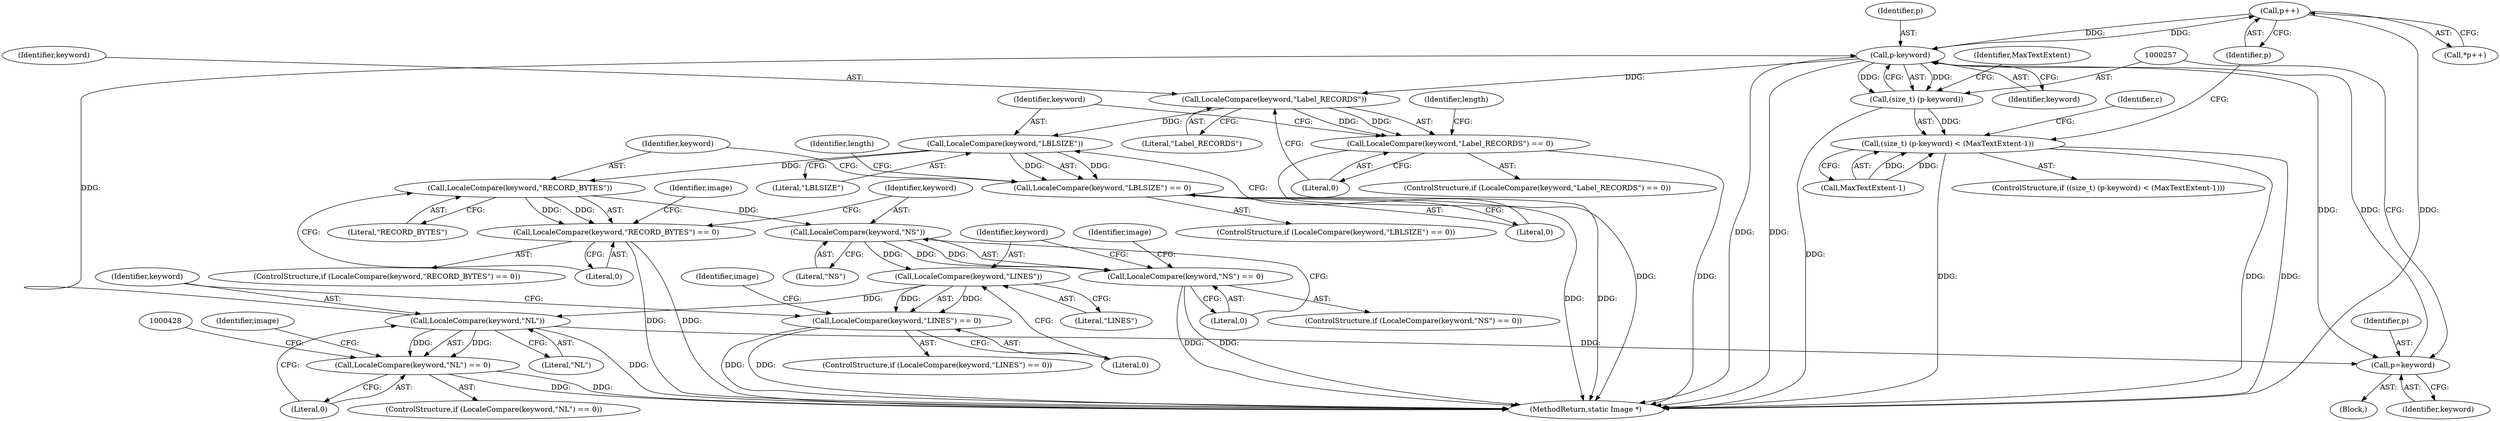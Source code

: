 digraph "0_ImageMagick_f6e9d0d9955e85bdd7540b251cd50d598dacc5e6_69@pointer" {
"1000266" [label="(Call,p++)"];
"1000258" [label="(Call,p-keyword)"];
"1000266" [label="(Call,p++)"];
"1000249" [label="(Call,p=keyword)"];
"1000414" [label="(Call,LocaleCompare(keyword,\"NL\"))"];
"1000402" [label="(Call,LocaleCompare(keyword,\"LINES\"))"];
"1000390" [label="(Call,LocaleCompare(keyword,\"NS\"))"];
"1000378" [label="(Call,LocaleCompare(keyword,\"RECORD_BYTES\"))"];
"1000366" [label="(Call,LocaleCompare(keyword,\"LBLSIZE\"))"];
"1000354" [label="(Call,LocaleCompare(keyword,\"Label_RECORDS\"))"];
"1000256" [label="(Call,(size_t) (p-keyword))"];
"1000255" [label="(Call,(size_t) (p-keyword) < (MaxTextExtent-1))"];
"1000353" [label="(Call,LocaleCompare(keyword,\"Label_RECORDS\") == 0)"];
"1000365" [label="(Call,LocaleCompare(keyword,\"LBLSIZE\") == 0)"];
"1000377" [label="(Call,LocaleCompare(keyword,\"RECORD_BYTES\") == 0)"];
"1000389" [label="(Call,LocaleCompare(keyword,\"NS\") == 0)"];
"1000401" [label="(Call,LocaleCompare(keyword,\"LINES\") == 0)"];
"1000413" [label="(Call,LocaleCompare(keyword,\"NL\") == 0)"];
"1000388" [label="(ControlStructure,if (LocaleCompare(keyword,\"NS\") == 0))"];
"1000250" [label="(Identifier,p)"];
"1000413" [label="(Call,LocaleCompare(keyword,\"NL\") == 0)"];
"1000355" [label="(Identifier,keyword)"];
"1000247" [label="(Block,)"];
"1000258" [label="(Call,p-keyword)"];
"1000267" [label="(Identifier,p)"];
"1000401" [label="(Call,LocaleCompare(keyword,\"LINES\") == 0)"];
"1000392" [label="(Literal,\"NS\")"];
"1000384" [label="(Identifier,image)"];
"1000367" [label="(Identifier,keyword)"];
"1000366" [label="(Call,LocaleCompare(keyword,\"LBLSIZE\"))"];
"1000256" [label="(Call,(size_t) (p-keyword))"];
"1000270" [label="(Identifier,c)"];
"1000371" [label="(Identifier,length)"];
"1000416" [label="(Literal,\"NL\")"];
"1000249" [label="(Call,p=keyword)"];
"1000381" [label="(Literal,0)"];
"1000380" [label="(Literal,\"RECORD_BYTES\")"];
"1000414" [label="(Call,LocaleCompare(keyword,\"NL\"))"];
"1000251" [label="(Identifier,keyword)"];
"1000353" [label="(Call,LocaleCompare(keyword,\"Label_RECORDS\") == 0)"];
"1000359" [label="(Identifier,length)"];
"1000390" [label="(Call,LocaleCompare(keyword,\"NS\"))"];
"1000354" [label="(Call,LocaleCompare(keyword,\"Label_RECORDS\"))"];
"1000391" [label="(Identifier,keyword)"];
"1000404" [label="(Literal,\"LINES\")"];
"1000393" [label="(Literal,0)"];
"1000364" [label="(ControlStructure,if (LocaleCompare(keyword,\"LBLSIZE\") == 0))"];
"1000376" [label="(ControlStructure,if (LocaleCompare(keyword,\"RECORD_BYTES\") == 0))"];
"1000396" [label="(Identifier,image)"];
"1000402" [label="(Call,LocaleCompare(keyword,\"LINES\"))"];
"1000266" [label="(Call,p++)"];
"1000265" [label="(Call,*p++)"];
"1000377" [label="(Call,LocaleCompare(keyword,\"RECORD_BYTES\") == 0)"];
"1000255" [label="(Call,(size_t) (p-keyword) < (MaxTextExtent-1))"];
"1000400" [label="(ControlStructure,if (LocaleCompare(keyword,\"LINES\") == 0))"];
"1000365" [label="(Call,LocaleCompare(keyword,\"LBLSIZE\") == 0)"];
"1000368" [label="(Literal,\"LBLSIZE\")"];
"1000408" [label="(Identifier,image)"];
"1000260" [label="(Identifier,keyword)"];
"1000261" [label="(Call,MaxTextExtent-1)"];
"1000357" [label="(Literal,0)"];
"1000412" [label="(ControlStructure,if (LocaleCompare(keyword,\"NL\") == 0))"];
"1000417" [label="(Literal,0)"];
"1000420" [label="(Identifier,image)"];
"1000356" [label="(Literal,\"Label_RECORDS\")"];
"1000415" [label="(Identifier,keyword)"];
"1000259" [label="(Identifier,p)"];
"1000405" [label="(Literal,0)"];
"1000403" [label="(Identifier,keyword)"];
"1000389" [label="(Call,LocaleCompare(keyword,\"NS\") == 0)"];
"1000379" [label="(Identifier,keyword)"];
"1000262" [label="(Identifier,MaxTextExtent)"];
"1000352" [label="(ControlStructure,if (LocaleCompare(keyword,\"Label_RECORDS\") == 0))"];
"1000378" [label="(Call,LocaleCompare(keyword,\"RECORD_BYTES\"))"];
"1000641" [label="(MethodReturn,static Image *)"];
"1000369" [label="(Literal,0)"];
"1000254" [label="(ControlStructure,if ((size_t) (p-keyword) < (MaxTextExtent-1)))"];
"1000266" -> "1000265"  [label="AST: "];
"1000266" -> "1000267"  [label="CFG: "];
"1000267" -> "1000266"  [label="AST: "];
"1000265" -> "1000266"  [label="CFG: "];
"1000266" -> "1000641"  [label="DDG: "];
"1000266" -> "1000258"  [label="DDG: "];
"1000258" -> "1000266"  [label="DDG: "];
"1000258" -> "1000256"  [label="AST: "];
"1000258" -> "1000260"  [label="CFG: "];
"1000259" -> "1000258"  [label="AST: "];
"1000260" -> "1000258"  [label="AST: "];
"1000256" -> "1000258"  [label="CFG: "];
"1000258" -> "1000641"  [label="DDG: "];
"1000258" -> "1000641"  [label="DDG: "];
"1000258" -> "1000249"  [label="DDG: "];
"1000258" -> "1000256"  [label="DDG: "];
"1000258" -> "1000256"  [label="DDG: "];
"1000249" -> "1000258"  [label="DDG: "];
"1000414" -> "1000258"  [label="DDG: "];
"1000258" -> "1000354"  [label="DDG: "];
"1000249" -> "1000247"  [label="AST: "];
"1000249" -> "1000251"  [label="CFG: "];
"1000250" -> "1000249"  [label="AST: "];
"1000251" -> "1000249"  [label="AST: "];
"1000257" -> "1000249"  [label="CFG: "];
"1000414" -> "1000249"  [label="DDG: "];
"1000414" -> "1000413"  [label="AST: "];
"1000414" -> "1000416"  [label="CFG: "];
"1000415" -> "1000414"  [label="AST: "];
"1000416" -> "1000414"  [label="AST: "];
"1000417" -> "1000414"  [label="CFG: "];
"1000414" -> "1000641"  [label="DDG: "];
"1000414" -> "1000413"  [label="DDG: "];
"1000414" -> "1000413"  [label="DDG: "];
"1000402" -> "1000414"  [label="DDG: "];
"1000402" -> "1000401"  [label="AST: "];
"1000402" -> "1000404"  [label="CFG: "];
"1000403" -> "1000402"  [label="AST: "];
"1000404" -> "1000402"  [label="AST: "];
"1000405" -> "1000402"  [label="CFG: "];
"1000402" -> "1000401"  [label="DDG: "];
"1000402" -> "1000401"  [label="DDG: "];
"1000390" -> "1000402"  [label="DDG: "];
"1000390" -> "1000389"  [label="AST: "];
"1000390" -> "1000392"  [label="CFG: "];
"1000391" -> "1000390"  [label="AST: "];
"1000392" -> "1000390"  [label="AST: "];
"1000393" -> "1000390"  [label="CFG: "];
"1000390" -> "1000389"  [label="DDG: "];
"1000390" -> "1000389"  [label="DDG: "];
"1000378" -> "1000390"  [label="DDG: "];
"1000378" -> "1000377"  [label="AST: "];
"1000378" -> "1000380"  [label="CFG: "];
"1000379" -> "1000378"  [label="AST: "];
"1000380" -> "1000378"  [label="AST: "];
"1000381" -> "1000378"  [label="CFG: "];
"1000378" -> "1000377"  [label="DDG: "];
"1000378" -> "1000377"  [label="DDG: "];
"1000366" -> "1000378"  [label="DDG: "];
"1000366" -> "1000365"  [label="AST: "];
"1000366" -> "1000368"  [label="CFG: "];
"1000367" -> "1000366"  [label="AST: "];
"1000368" -> "1000366"  [label="AST: "];
"1000369" -> "1000366"  [label="CFG: "];
"1000366" -> "1000365"  [label="DDG: "];
"1000366" -> "1000365"  [label="DDG: "];
"1000354" -> "1000366"  [label="DDG: "];
"1000354" -> "1000353"  [label="AST: "];
"1000354" -> "1000356"  [label="CFG: "];
"1000355" -> "1000354"  [label="AST: "];
"1000356" -> "1000354"  [label="AST: "];
"1000357" -> "1000354"  [label="CFG: "];
"1000354" -> "1000353"  [label="DDG: "];
"1000354" -> "1000353"  [label="DDG: "];
"1000256" -> "1000255"  [label="AST: "];
"1000257" -> "1000256"  [label="AST: "];
"1000262" -> "1000256"  [label="CFG: "];
"1000256" -> "1000641"  [label="DDG: "];
"1000256" -> "1000255"  [label="DDG: "];
"1000255" -> "1000254"  [label="AST: "];
"1000255" -> "1000261"  [label="CFG: "];
"1000261" -> "1000255"  [label="AST: "];
"1000267" -> "1000255"  [label="CFG: "];
"1000270" -> "1000255"  [label="CFG: "];
"1000255" -> "1000641"  [label="DDG: "];
"1000255" -> "1000641"  [label="DDG: "];
"1000255" -> "1000641"  [label="DDG: "];
"1000261" -> "1000255"  [label="DDG: "];
"1000261" -> "1000255"  [label="DDG: "];
"1000353" -> "1000352"  [label="AST: "];
"1000353" -> "1000357"  [label="CFG: "];
"1000357" -> "1000353"  [label="AST: "];
"1000359" -> "1000353"  [label="CFG: "];
"1000367" -> "1000353"  [label="CFG: "];
"1000353" -> "1000641"  [label="DDG: "];
"1000353" -> "1000641"  [label="DDG: "];
"1000365" -> "1000364"  [label="AST: "];
"1000365" -> "1000369"  [label="CFG: "];
"1000369" -> "1000365"  [label="AST: "];
"1000371" -> "1000365"  [label="CFG: "];
"1000379" -> "1000365"  [label="CFG: "];
"1000365" -> "1000641"  [label="DDG: "];
"1000365" -> "1000641"  [label="DDG: "];
"1000377" -> "1000376"  [label="AST: "];
"1000377" -> "1000381"  [label="CFG: "];
"1000381" -> "1000377"  [label="AST: "];
"1000384" -> "1000377"  [label="CFG: "];
"1000391" -> "1000377"  [label="CFG: "];
"1000377" -> "1000641"  [label="DDG: "];
"1000377" -> "1000641"  [label="DDG: "];
"1000389" -> "1000388"  [label="AST: "];
"1000389" -> "1000393"  [label="CFG: "];
"1000393" -> "1000389"  [label="AST: "];
"1000396" -> "1000389"  [label="CFG: "];
"1000403" -> "1000389"  [label="CFG: "];
"1000389" -> "1000641"  [label="DDG: "];
"1000389" -> "1000641"  [label="DDG: "];
"1000401" -> "1000400"  [label="AST: "];
"1000401" -> "1000405"  [label="CFG: "];
"1000405" -> "1000401"  [label="AST: "];
"1000408" -> "1000401"  [label="CFG: "];
"1000415" -> "1000401"  [label="CFG: "];
"1000401" -> "1000641"  [label="DDG: "];
"1000401" -> "1000641"  [label="DDG: "];
"1000413" -> "1000412"  [label="AST: "];
"1000413" -> "1000417"  [label="CFG: "];
"1000417" -> "1000413"  [label="AST: "];
"1000420" -> "1000413"  [label="CFG: "];
"1000428" -> "1000413"  [label="CFG: "];
"1000413" -> "1000641"  [label="DDG: "];
"1000413" -> "1000641"  [label="DDG: "];
}
